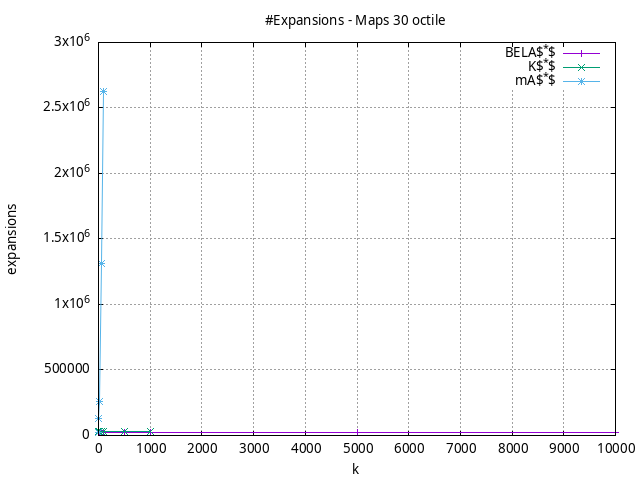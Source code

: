 #!/usr/bin/gnuplot
# -*- coding: utf-8 -*-
#
# results/maps/octile/30/random512-30.heuristic.octile.expansions.gnuplot
#
# Started on 04/02/2024 21:35:30
# Author: Carlos Linares López
set grid
set xlabel "k"
set ylabel "expansions"

set title "#Expansions - Maps 30 octile"

set terminal png enhanced font "Ariel,10"
set output 'random512-30.heuristic.octile.expansions.png'

plot "-" title "BELA$^*$"      with linesp, "-" title "K$^*$"      with linesp, "-" title "mA$^*$"      with linesp

	1 26274.01
	5 26274.01
	10 26274.01
	50 26274.01
	100 26274.01
	500 26274.01
	1000 26274.01
	5000 26274.01
	10000 26274.01
end
	1 26273.27
	5 28446.01
	10 28990.72
	50 29810.59
	100 30036.89
	500 30116.15
	1000 30126.79
end
	1 26274.01
	5 131364.56
	10 262669.41
	50 1312969.59
	100 2626600.53
end
